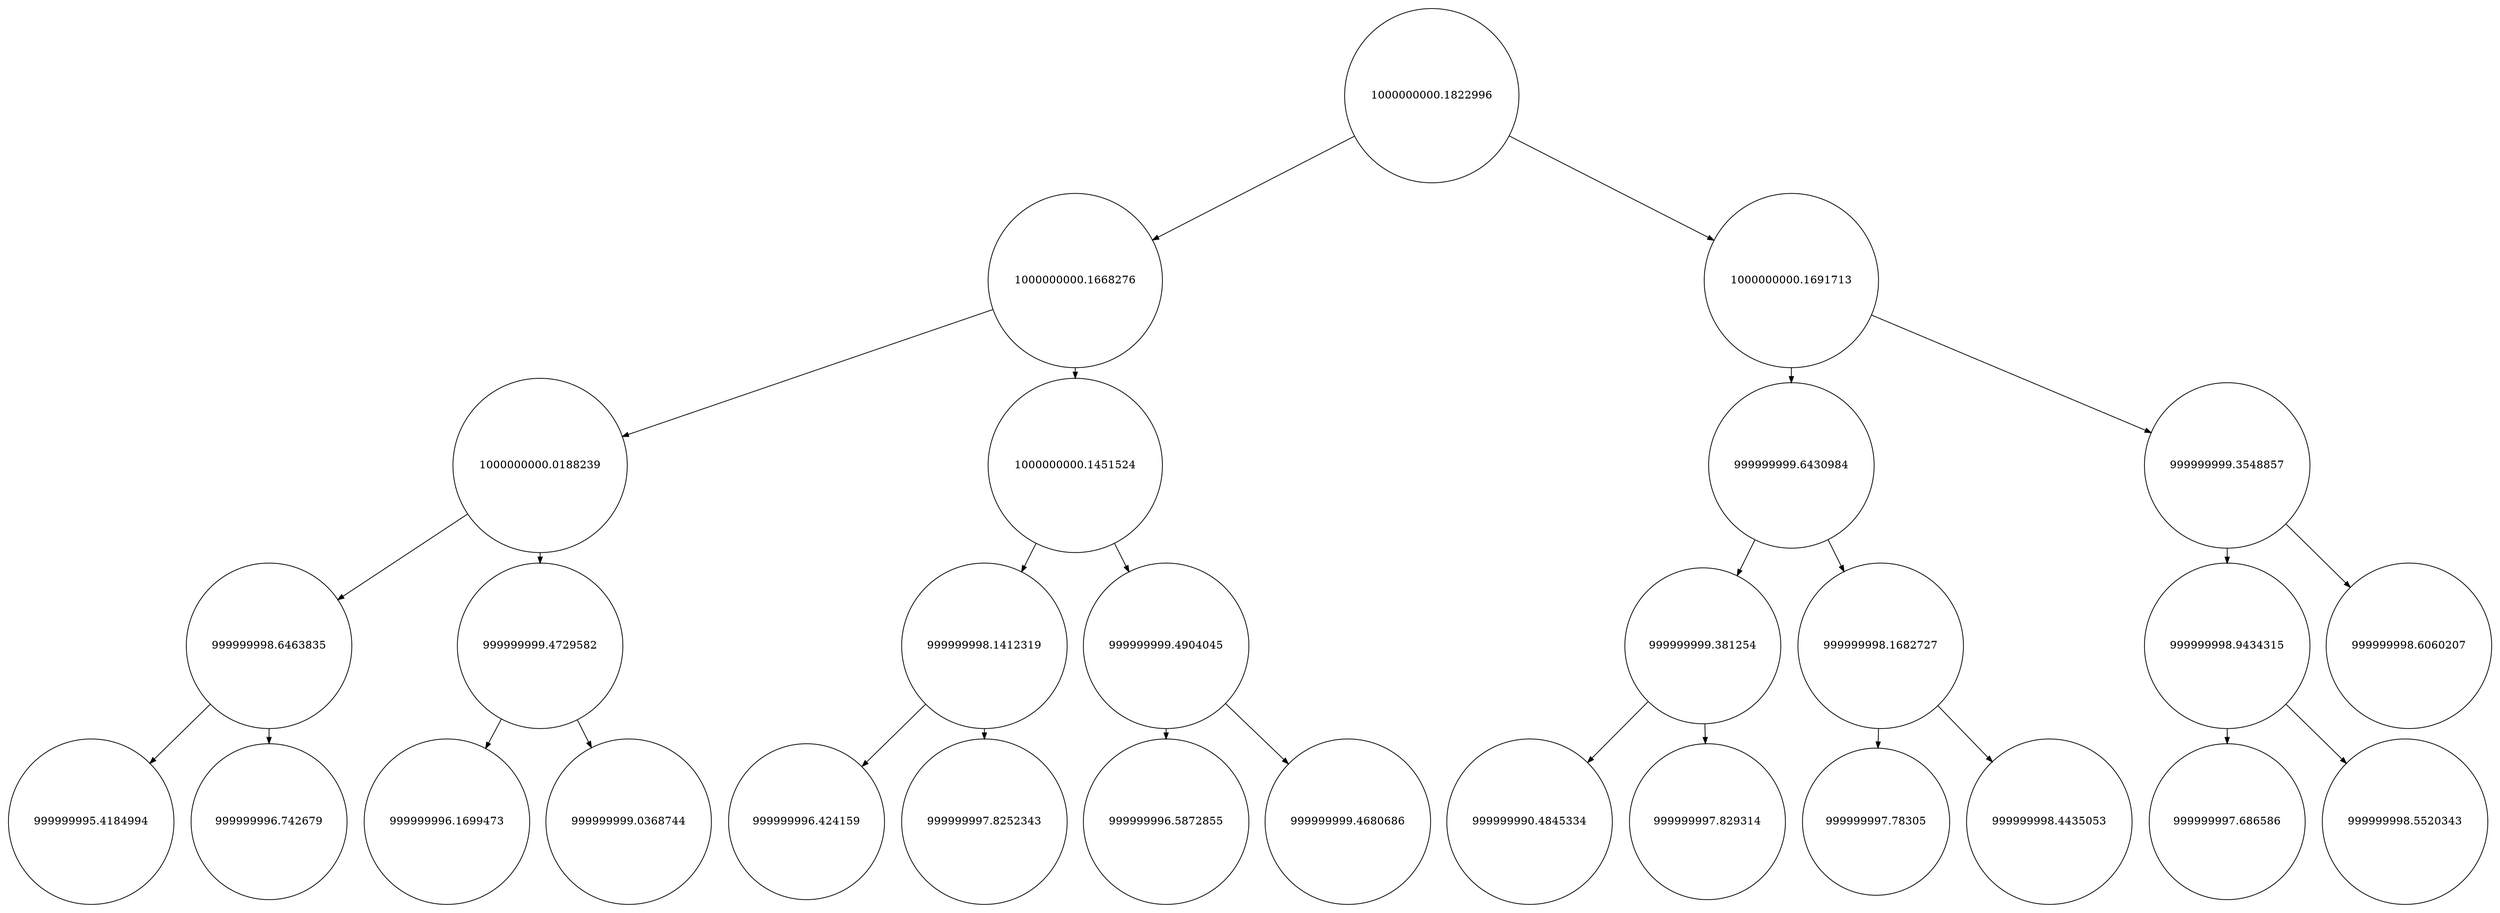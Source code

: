 
    digraph G {
    nodesep=0.3;
    ranksep=0.2;
    margin=0.1;
    node [shape=circle];
    edge [arrowsize=0.8];
    1 -> 2[side=left];
1 -> 3;
2 -> 4[side=left];
2 -> 5;
3 -> 6[side=left];
3 -> 7;
4 -> 8[side=left];
4 -> 9;
5 -> 10[side=left];
5 -> 11;
6 -> 12[side=left];
6 -> 13;
7 -> 14[side=left];
7 -> 15;
8 -> 16[side=left];
8 -> 17;
9 -> 18[side=left];
9 -> 19;
10 -> 20[side=left];
10 -> 21;
11 -> 22[side=left];
11 -> 23;
12 -> 24[side=left];
12 -> 25;
13 -> 26[side=left];
13 -> 27;
14 -> 28[side=left];
14 -> 29;
1[label="1000000000.1822996"]
2[label="1000000000.1668276"]
3[label="1000000000.1691713"]
4[label="1000000000.0188239"]
5[label="1000000000.1451524"]
6[label="999999999.6430984"]
7[label="999999999.3548857"]
8[label="999999998.6463835"]
9[label="999999999.4729582"]
10[label="999999998.1412319"]
11[label="999999999.4904045"]
12[label="999999999.381254"]
13[label="999999998.1682727"]
14[label="999999998.9434315"]
15[label="999999998.6060207"]
16[label="999999995.4184994"]
17[label="999999996.742679"]
18[label="999999996.1699473"]
19[label="999999999.0368744"]
20[label="999999996.424159"]
21[label="999999997.8252343"]
22[label="999999996.5872855"]
23[label="999999999.4680686"]
24[label="999999990.4845334"]
25[label="999999997.829314"]
26[label="999999997.78305"]
27[label="999999998.4435053"]
28[label="999999997.686586"]
29[label="999999998.5520343"]}